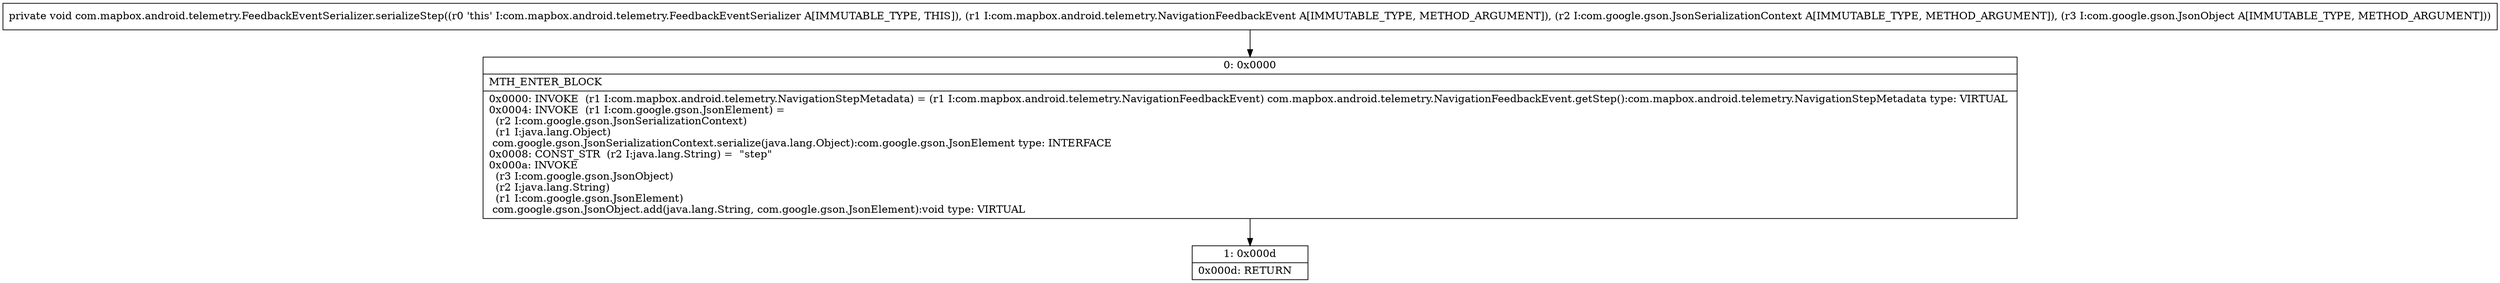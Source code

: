 digraph "CFG forcom.mapbox.android.telemetry.FeedbackEventSerializer.serializeStep(Lcom\/mapbox\/android\/telemetry\/NavigationFeedbackEvent;Lcom\/google\/gson\/JsonSerializationContext;Lcom\/google\/gson\/JsonObject;)V" {
Node_0 [shape=record,label="{0\:\ 0x0000|MTH_ENTER_BLOCK\l|0x0000: INVOKE  (r1 I:com.mapbox.android.telemetry.NavigationStepMetadata) = (r1 I:com.mapbox.android.telemetry.NavigationFeedbackEvent) com.mapbox.android.telemetry.NavigationFeedbackEvent.getStep():com.mapbox.android.telemetry.NavigationStepMetadata type: VIRTUAL \l0x0004: INVOKE  (r1 I:com.google.gson.JsonElement) = \l  (r2 I:com.google.gson.JsonSerializationContext)\l  (r1 I:java.lang.Object)\l com.google.gson.JsonSerializationContext.serialize(java.lang.Object):com.google.gson.JsonElement type: INTERFACE \l0x0008: CONST_STR  (r2 I:java.lang.String) =  \"step\" \l0x000a: INVOKE  \l  (r3 I:com.google.gson.JsonObject)\l  (r2 I:java.lang.String)\l  (r1 I:com.google.gson.JsonElement)\l com.google.gson.JsonObject.add(java.lang.String, com.google.gson.JsonElement):void type: VIRTUAL \l}"];
Node_1 [shape=record,label="{1\:\ 0x000d|0x000d: RETURN   \l}"];
MethodNode[shape=record,label="{private void com.mapbox.android.telemetry.FeedbackEventSerializer.serializeStep((r0 'this' I:com.mapbox.android.telemetry.FeedbackEventSerializer A[IMMUTABLE_TYPE, THIS]), (r1 I:com.mapbox.android.telemetry.NavigationFeedbackEvent A[IMMUTABLE_TYPE, METHOD_ARGUMENT]), (r2 I:com.google.gson.JsonSerializationContext A[IMMUTABLE_TYPE, METHOD_ARGUMENT]), (r3 I:com.google.gson.JsonObject A[IMMUTABLE_TYPE, METHOD_ARGUMENT])) }"];
MethodNode -> Node_0;
Node_0 -> Node_1;
}

